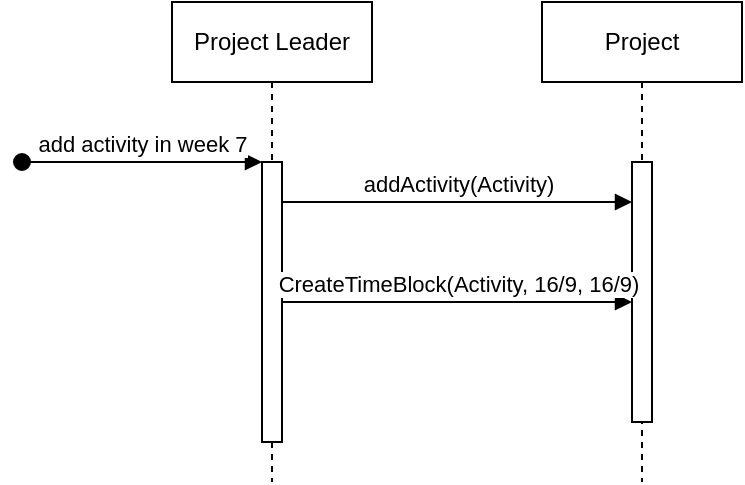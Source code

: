 <mxfile version="24.0.4" type="device">
  <diagram name="Page-1" id="5C7D9fxwPASxrtbKSDV1">
    <mxGraphModel dx="1195" dy="635" grid="1" gridSize="10" guides="1" tooltips="1" connect="1" arrows="1" fold="1" page="1" pageScale="1" pageWidth="827" pageHeight="1169" math="0" shadow="0">
      <root>
        <mxCell id="0" />
        <mxCell id="1" parent="0" />
        <mxCell id="Ts7DM8DF8Qo3VntZLhZt-1" value="Project Leader" style="shape=umlLifeline;perimeter=lifelinePerimeter;whiteSpace=wrap;html=1;container=0;dropTarget=0;collapsible=0;recursiveResize=0;outlineConnect=0;portConstraint=eastwest;newEdgeStyle={&quot;edgeStyle&quot;:&quot;elbowEdgeStyle&quot;,&quot;elbow&quot;:&quot;vertical&quot;,&quot;curved&quot;:0,&quot;rounded&quot;:0};" vertex="1" parent="1">
          <mxGeometry x="190" y="40" width="100" height="240" as="geometry" />
        </mxCell>
        <mxCell id="Ts7DM8DF8Qo3VntZLhZt-2" value="" style="html=1;points=[];perimeter=orthogonalPerimeter;outlineConnect=0;targetShapes=umlLifeline;portConstraint=eastwest;newEdgeStyle={&quot;edgeStyle&quot;:&quot;elbowEdgeStyle&quot;,&quot;elbow&quot;:&quot;vertical&quot;,&quot;curved&quot;:0,&quot;rounded&quot;:0};" vertex="1" parent="Ts7DM8DF8Qo3VntZLhZt-1">
          <mxGeometry x="45" y="80" width="10" height="140" as="geometry" />
        </mxCell>
        <mxCell id="Ts7DM8DF8Qo3VntZLhZt-3" value="add activity in week 7" style="html=1;verticalAlign=bottom;startArrow=oval;endArrow=block;startSize=8;edgeStyle=elbowEdgeStyle;elbow=vertical;curved=0;rounded=0;" edge="1" parent="Ts7DM8DF8Qo3VntZLhZt-1">
          <mxGeometry relative="1" as="geometry">
            <mxPoint x="-75" y="80" as="sourcePoint" />
            <mxPoint x="45" y="80" as="targetPoint" />
          </mxGeometry>
        </mxCell>
        <mxCell id="Ts7DM8DF8Qo3VntZLhZt-4" value="Project" style="shape=umlLifeline;perimeter=lifelinePerimeter;whiteSpace=wrap;html=1;container=0;dropTarget=0;collapsible=0;recursiveResize=0;outlineConnect=0;portConstraint=eastwest;newEdgeStyle={&quot;edgeStyle&quot;:&quot;elbowEdgeStyle&quot;,&quot;elbow&quot;:&quot;vertical&quot;,&quot;curved&quot;:0,&quot;rounded&quot;:0};" vertex="1" parent="1">
          <mxGeometry x="375" y="40" width="100" height="240" as="geometry" />
        </mxCell>
        <mxCell id="Ts7DM8DF8Qo3VntZLhZt-5" value="" style="html=1;points=[];perimeter=orthogonalPerimeter;outlineConnect=0;targetShapes=umlLifeline;portConstraint=eastwest;newEdgeStyle={&quot;edgeStyle&quot;:&quot;elbowEdgeStyle&quot;,&quot;elbow&quot;:&quot;vertical&quot;,&quot;curved&quot;:0,&quot;rounded&quot;:0};" vertex="1" parent="Ts7DM8DF8Qo3VntZLhZt-4">
          <mxGeometry x="45" y="80" width="10" height="130" as="geometry" />
        </mxCell>
        <mxCell id="Ts7DM8DF8Qo3VntZLhZt-6" value="addActivity(Activity)" style="html=1;verticalAlign=bottom;endArrow=block;curved=0;rounded=0;" edge="1" parent="1" target="Ts7DM8DF8Qo3VntZLhZt-5">
          <mxGeometry width="80" relative="1" as="geometry">
            <mxPoint x="245" y="140" as="sourcePoint" />
            <mxPoint x="370" y="140" as="targetPoint" />
          </mxGeometry>
        </mxCell>
        <mxCell id="Ts7DM8DF8Qo3VntZLhZt-7" value="CreateTimeBlock(Activity, 16/9, 16/9)" style="html=1;verticalAlign=bottom;endArrow=block;curved=0;rounded=0;" edge="1" parent="1" source="Ts7DM8DF8Qo3VntZLhZt-2" target="Ts7DM8DF8Qo3VntZLhZt-5">
          <mxGeometry width="80" relative="1" as="geometry">
            <mxPoint x="250" y="170" as="sourcePoint" />
            <mxPoint x="370" y="170" as="targetPoint" />
          </mxGeometry>
        </mxCell>
      </root>
    </mxGraphModel>
  </diagram>
</mxfile>

